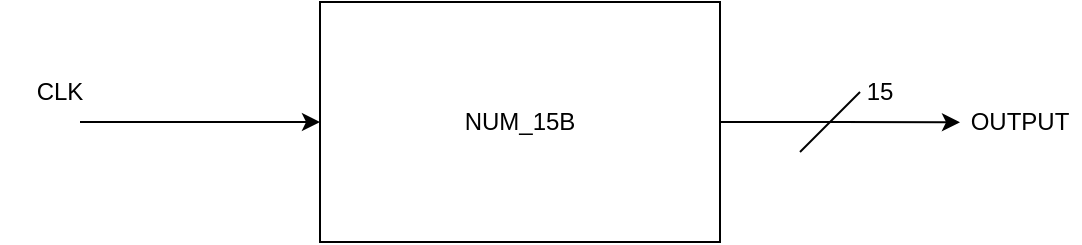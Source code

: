 <mxfile version="21.3.4" type="device">
  <diagram name="Page-1" id="tjMLy3e9W4_cnaeNJdZX">
    <mxGraphModel dx="989" dy="524" grid="1" gridSize="10" guides="1" tooltips="1" connect="1" arrows="1" fold="1" page="1" pageScale="1" pageWidth="850" pageHeight="1100" math="0" shadow="0">
      <root>
        <mxCell id="0" />
        <mxCell id="1" parent="0" />
        <mxCell id="CNZR31Ug258Ug_fZEUgJ-2" style="edgeStyle=orthogonalEdgeStyle;rounded=0;orthogonalLoop=1;jettySize=auto;html=1;exitX=1;exitY=0.5;exitDx=0;exitDy=0;" edge="1" parent="1" source="CNZR31Ug258Ug_fZEUgJ-1">
          <mxGeometry relative="1" as="geometry">
            <mxPoint x="600.0" y="540.138" as="targetPoint" />
          </mxGeometry>
        </mxCell>
        <mxCell id="CNZR31Ug258Ug_fZEUgJ-1" value="" style="rounded=0;whiteSpace=wrap;html=1;" vertex="1" parent="1">
          <mxGeometry x="280" y="480" width="200" height="120" as="geometry" />
        </mxCell>
        <mxCell id="CNZR31Ug258Ug_fZEUgJ-3" value="" style="endArrow=classic;html=1;rounded=0;entryX=0;entryY=0.5;entryDx=0;entryDy=0;" edge="1" parent="1" target="CNZR31Ug258Ug_fZEUgJ-1">
          <mxGeometry width="50" height="50" relative="1" as="geometry">
            <mxPoint x="160" y="540" as="sourcePoint" />
            <mxPoint x="210" y="490" as="targetPoint" />
          </mxGeometry>
        </mxCell>
        <mxCell id="CNZR31Ug258Ug_fZEUgJ-5" value="" style="endArrow=none;html=1;rounded=0;" edge="1" parent="1">
          <mxGeometry width="50" height="50" relative="1" as="geometry">
            <mxPoint x="520" y="555" as="sourcePoint" />
            <mxPoint x="550" y="525" as="targetPoint" />
          </mxGeometry>
        </mxCell>
        <mxCell id="CNZR31Ug258Ug_fZEUgJ-6" value="15" style="text;html=1;strokeColor=none;fillColor=none;align=center;verticalAlign=middle;whiteSpace=wrap;rounded=0;" vertex="1" parent="1">
          <mxGeometry x="530" y="510" width="60" height="30" as="geometry" />
        </mxCell>
        <mxCell id="CNZR31Ug258Ug_fZEUgJ-7" value="CLK" style="text;html=1;strokeColor=none;fillColor=none;align=center;verticalAlign=middle;whiteSpace=wrap;rounded=0;" vertex="1" parent="1">
          <mxGeometry x="120" y="510" width="60" height="30" as="geometry" />
        </mxCell>
        <mxCell id="CNZR31Ug258Ug_fZEUgJ-8" value="OUTPUT" style="text;html=1;strokeColor=none;fillColor=none;align=center;verticalAlign=middle;whiteSpace=wrap;rounded=0;" vertex="1" parent="1">
          <mxGeometry x="600" y="525" width="60" height="30" as="geometry" />
        </mxCell>
        <mxCell id="CNZR31Ug258Ug_fZEUgJ-9" value="NUM_15B" style="text;html=1;strokeColor=none;fillColor=none;align=center;verticalAlign=middle;whiteSpace=wrap;rounded=0;" vertex="1" parent="1">
          <mxGeometry x="350" y="525" width="60" height="30" as="geometry" />
        </mxCell>
      </root>
    </mxGraphModel>
  </diagram>
</mxfile>

